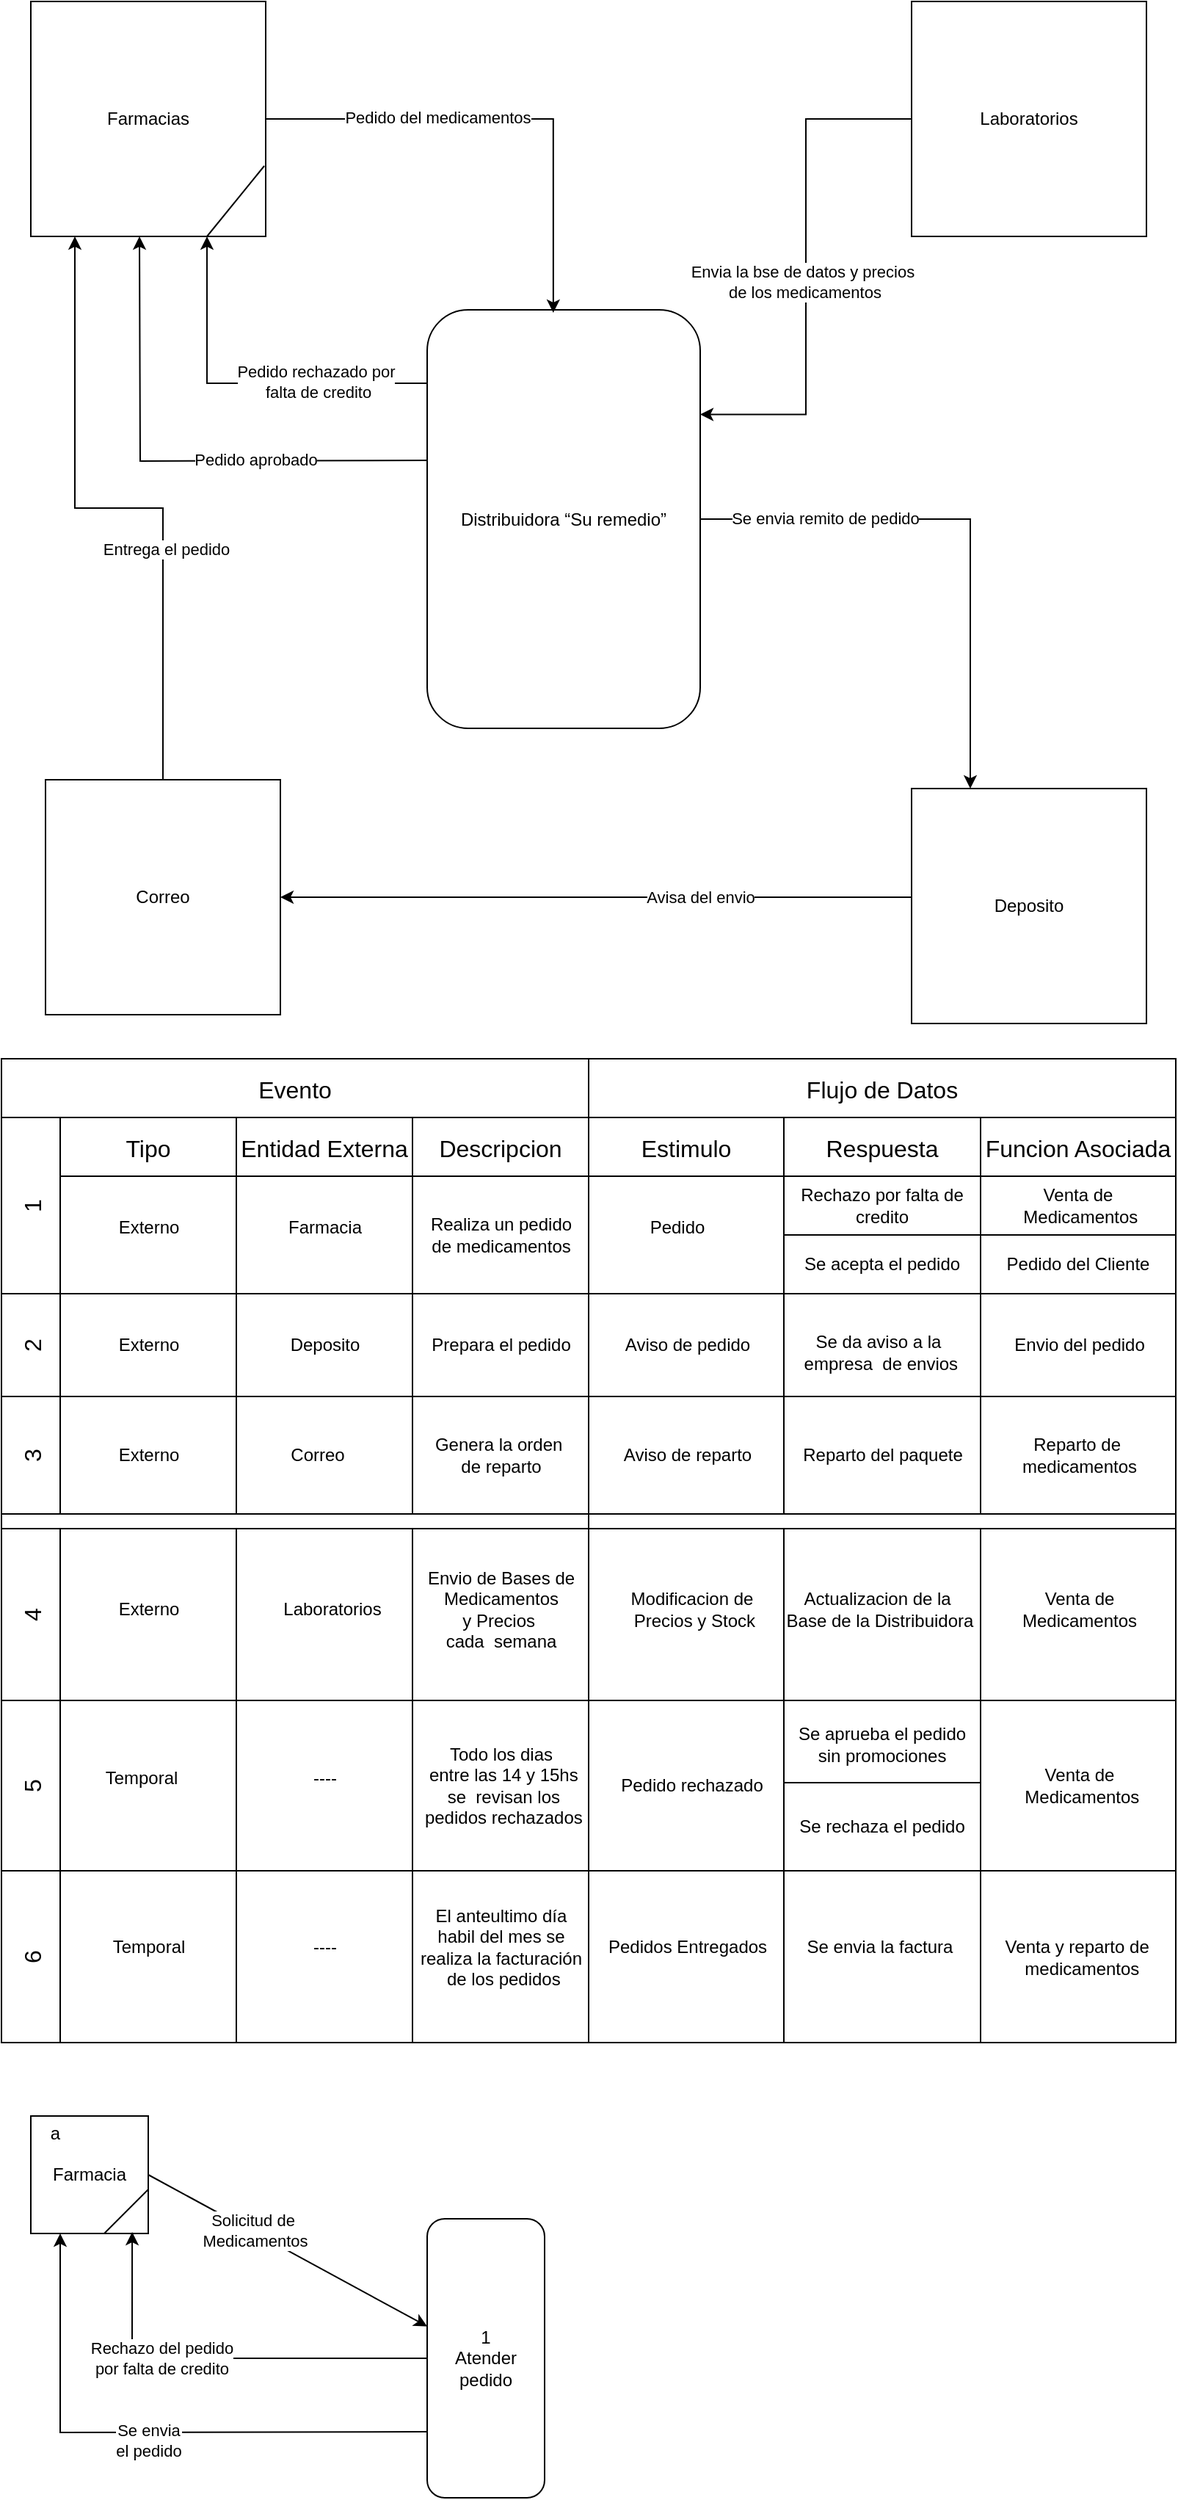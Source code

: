<mxfile version="24.2.3" type="github">
  <diagram id="C5RBs43oDa-KdzZeNtuy" name="Page-1">
    <mxGraphModel dx="1434" dy="1949" grid="1" gridSize="10" guides="1" tooltips="1" connect="1" arrows="1" fold="1" page="1" pageScale="1" pageWidth="827" pageHeight="1169" math="0" shadow="0">
      <root>
        <mxCell id="WIyWlLk6GJQsqaUBKTNV-0" />
        <mxCell id="WIyWlLk6GJQsqaUBKTNV-1" parent="WIyWlLk6GJQsqaUBKTNV-0" />
        <mxCell id="eyok-czRbijV0H3hoaND-8" style="edgeStyle=orthogonalEdgeStyle;rounded=0;orthogonalLoop=1;jettySize=auto;html=1;" parent="WIyWlLk6GJQsqaUBKTNV-1" source="eyok-czRbijV0H3hoaND-0" edge="1">
          <mxGeometry relative="1" as="geometry">
            <mxPoint x="290" y="-860" as="sourcePoint" />
            <mxPoint x="160" y="-960" as="targetPoint" />
            <Array as="points">
              <mxPoint x="160" y="-860" />
            </Array>
          </mxGeometry>
        </mxCell>
        <mxCell id="eyok-czRbijV0H3hoaND-9" value="Pedido rechazado por&lt;div&gt;&amp;nbsp;falta de credito&lt;/div&gt;" style="edgeLabel;html=1;align=center;verticalAlign=middle;resizable=0;points=[];" parent="eyok-czRbijV0H3hoaND-8" vertex="1" connectable="0">
          <mxGeometry x="-0.388" y="-1" relative="1" as="geometry">
            <mxPoint as="offset" />
          </mxGeometry>
        </mxCell>
        <mxCell id="eyok-czRbijV0H3hoaND-17" style="edgeStyle=orthogonalEdgeStyle;rounded=0;orthogonalLoop=1;jettySize=auto;html=1;" parent="WIyWlLk6GJQsqaUBKTNV-1" source="eyok-czRbijV0H3hoaND-0" target="eyok-czRbijV0H3hoaND-13" edge="1">
          <mxGeometry relative="1" as="geometry">
            <Array as="points">
              <mxPoint x="680" y="-767" />
            </Array>
          </mxGeometry>
        </mxCell>
        <mxCell id="eyok-czRbijV0H3hoaND-22" value="Se envia remito de pedido" style="edgeLabel;html=1;align=center;verticalAlign=middle;resizable=0;points=[];" parent="eyok-czRbijV0H3hoaND-17" vertex="1" connectable="0">
          <mxGeometry x="-0.539" y="2" relative="1" as="geometry">
            <mxPoint y="1" as="offset" />
          </mxGeometry>
        </mxCell>
        <mxCell id="eyok-czRbijV0H3hoaND-0" value="Distribuidora “Su remedio”" style="rounded=1;whiteSpace=wrap;html=1;rotation=0;" parent="WIyWlLk6GJQsqaUBKTNV-1" vertex="1">
          <mxGeometry x="310" y="-910" width="186" height="285" as="geometry" />
        </mxCell>
        <object label="Farmacias" id="eyok-czRbijV0H3hoaND-1">
          <mxCell style="whiteSpace=wrap;html=1;aspect=fixed;" parent="WIyWlLk6GJQsqaUBKTNV-1" vertex="1">
            <mxGeometry x="40" y="-1120" width="160" height="160" as="geometry" />
          </mxCell>
        </object>
        <mxCell id="eyok-czRbijV0H3hoaND-25" style="edgeStyle=orthogonalEdgeStyle;rounded=0;orthogonalLoop=1;jettySize=auto;html=1;entryX=1;entryY=0.25;entryDx=0;entryDy=0;" parent="WIyWlLk6GJQsqaUBKTNV-1" source="eyok-czRbijV0H3hoaND-3" target="eyok-czRbijV0H3hoaND-0" edge="1">
          <mxGeometry relative="1" as="geometry" />
        </mxCell>
        <mxCell id="eyok-czRbijV0H3hoaND-26" value="Envia la bse de datos y precios&amp;nbsp;&lt;div&gt;de los medicamentos&lt;/div&gt;" style="edgeLabel;html=1;align=center;verticalAlign=middle;resizable=0;points=[];" parent="eyok-czRbijV0H3hoaND-25" vertex="1" connectable="0">
          <mxGeometry x="0.06" y="-1" relative="1" as="geometry">
            <mxPoint as="offset" />
          </mxGeometry>
        </mxCell>
        <mxCell id="eyok-czRbijV0H3hoaND-3" value="Laboratorios" style="whiteSpace=wrap;html=1;aspect=fixed;" parent="WIyWlLk6GJQsqaUBKTNV-1" vertex="1">
          <mxGeometry x="640" y="-1120" width="160" height="160" as="geometry" />
        </mxCell>
        <mxCell id="eyok-czRbijV0H3hoaND-5" value="" style="endArrow=none;html=1;rounded=0;exitX=0.75;exitY=1;exitDx=0;exitDy=0;entryX=0.994;entryY=0.7;entryDx=0;entryDy=0;entryPerimeter=0;" parent="WIyWlLk6GJQsqaUBKTNV-1" source="eyok-czRbijV0H3hoaND-1" target="eyok-czRbijV0H3hoaND-1" edge="1">
          <mxGeometry width="50" height="50" relative="1" as="geometry">
            <mxPoint x="190" y="-960" as="sourcePoint" />
            <mxPoint x="210" y="-990" as="targetPoint" />
            <Array as="points" />
          </mxGeometry>
        </mxCell>
        <mxCell id="eyok-czRbijV0H3hoaND-6" style="edgeStyle=orthogonalEdgeStyle;rounded=0;orthogonalLoop=1;jettySize=auto;html=1;entryX=0.462;entryY=0.007;entryDx=0;entryDy=0;entryPerimeter=0;" parent="WIyWlLk6GJQsqaUBKTNV-1" source="eyok-czRbijV0H3hoaND-1" target="eyok-czRbijV0H3hoaND-0" edge="1">
          <mxGeometry relative="1" as="geometry" />
        </mxCell>
        <mxCell id="eyok-czRbijV0H3hoaND-7" value="Pedido del medicamentos" style="edgeLabel;html=1;align=center;verticalAlign=middle;resizable=0;points=[];" parent="eyok-czRbijV0H3hoaND-6" vertex="1" connectable="0">
          <mxGeometry x="-0.286" y="1" relative="1" as="geometry">
            <mxPoint as="offset" />
          </mxGeometry>
        </mxCell>
        <mxCell id="eyok-czRbijV0H3hoaND-10" style="edgeStyle=orthogonalEdgeStyle;rounded=0;orthogonalLoop=1;jettySize=auto;html=1;" parent="WIyWlLk6GJQsqaUBKTNV-1" edge="1">
          <mxGeometry relative="1" as="geometry">
            <mxPoint x="310" y="-807.5" as="sourcePoint" />
            <mxPoint x="114" y="-960" as="targetPoint" />
          </mxGeometry>
        </mxCell>
        <mxCell id="eyok-czRbijV0H3hoaND-11" value="Pedido aprobado" style="edgeLabel;html=1;align=center;verticalAlign=middle;resizable=0;points=[];" parent="eyok-czRbijV0H3hoaND-10" vertex="1" connectable="0">
          <mxGeometry x="-0.329" y="-1" relative="1" as="geometry">
            <mxPoint as="offset" />
          </mxGeometry>
        </mxCell>
        <mxCell id="eyok-czRbijV0H3hoaND-20" style="edgeStyle=orthogonalEdgeStyle;rounded=0;orthogonalLoop=1;jettySize=auto;html=1;entryX=1;entryY=0.5;entryDx=0;entryDy=0;" parent="WIyWlLk6GJQsqaUBKTNV-1" source="eyok-czRbijV0H3hoaND-13" target="eyok-czRbijV0H3hoaND-14" edge="1">
          <mxGeometry relative="1" as="geometry">
            <Array as="points">
              <mxPoint x="450" y="-510" />
              <mxPoint x="450" y="-510" />
            </Array>
          </mxGeometry>
        </mxCell>
        <mxCell id="eyok-czRbijV0H3hoaND-23" value="Avisa del envio" style="edgeLabel;html=1;align=center;verticalAlign=middle;resizable=0;points=[];" parent="eyok-czRbijV0H3hoaND-20" vertex="1" connectable="0">
          <mxGeometry x="-0.33" relative="1" as="geometry">
            <mxPoint as="offset" />
          </mxGeometry>
        </mxCell>
        <mxCell id="eyok-czRbijV0H3hoaND-13" value="Deposito" style="whiteSpace=wrap;html=1;aspect=fixed;" parent="WIyWlLk6GJQsqaUBKTNV-1" vertex="1">
          <mxGeometry x="640" y="-584" width="160" height="160" as="geometry" />
        </mxCell>
        <mxCell id="eyok-czRbijV0H3hoaND-21" style="edgeStyle=orthogonalEdgeStyle;rounded=0;orthogonalLoop=1;jettySize=auto;html=1;" parent="WIyWlLk6GJQsqaUBKTNV-1" source="eyok-czRbijV0H3hoaND-14" target="eyok-czRbijV0H3hoaND-1" edge="1">
          <mxGeometry relative="1" as="geometry">
            <Array as="points">
              <mxPoint x="130" y="-775" />
              <mxPoint x="70" y="-775" />
            </Array>
          </mxGeometry>
        </mxCell>
        <mxCell id="eyok-czRbijV0H3hoaND-24" value="Entrega el pedido" style="edgeLabel;html=1;align=center;verticalAlign=middle;resizable=0;points=[];" parent="eyok-czRbijV0H3hoaND-21" vertex="1" connectable="0">
          <mxGeometry x="-0.27" y="-2" relative="1" as="geometry">
            <mxPoint as="offset" />
          </mxGeometry>
        </mxCell>
        <mxCell id="eyok-czRbijV0H3hoaND-14" value="Correo" style="whiteSpace=wrap;html=1;aspect=fixed;" parent="WIyWlLk6GJQsqaUBKTNV-1" vertex="1">
          <mxGeometry x="50" y="-590" width="160" height="160" as="geometry" />
        </mxCell>
        <mxCell id="eyok-czRbijV0H3hoaND-16" style="edgeStyle=orthogonalEdgeStyle;rounded=0;orthogonalLoop=1;jettySize=auto;html=1;exitX=0.5;exitY=1;exitDx=0;exitDy=0;" parent="WIyWlLk6GJQsqaUBKTNV-1" source="eyok-czRbijV0H3hoaND-13" target="eyok-czRbijV0H3hoaND-13" edge="1">
          <mxGeometry relative="1" as="geometry" />
        </mxCell>
        <mxCell id="eyok-czRbijV0H3hoaND-140" value="Evento" style="shape=table;childLayout=tableLayout;startSize=40;collapsible=0;recursiveResize=0;expand=0;fontSize=16;" parent="WIyWlLk6GJQsqaUBKTNV-1" vertex="1">
          <mxGeometry x="20" y="-400" width="400" height="310" as="geometry" />
        </mxCell>
        <mxCell id="eyok-czRbijV0H3hoaND-141" value="1" style="shape=tableRow;horizontal=0;swimlaneHead=0;swimlaneBody=0;top=0;left=0;strokeColor=inherit;bottom=0;right=0;dropTarget=0;fontStyle=0;fillColor=none;points=[[0,0.5],[1,0.5]];portConstraint=eastwest;startSize=40;collapsible=0;recursiveResize=0;expand=0;fontSize=16;" parent="eyok-czRbijV0H3hoaND-140" vertex="1">
          <mxGeometry y="40" width="400" height="120" as="geometry" />
        </mxCell>
        <mxCell id="eyok-czRbijV0H3hoaND-142" value="Tipo" style="swimlane;swimlaneHead=0;swimlaneBody=0;fontStyle=0;strokeColor=inherit;connectable=0;fillColor=none;startSize=40;collapsible=0;recursiveResize=0;expand=0;fontSize=16;" parent="eyok-czRbijV0H3hoaND-141" vertex="1">
          <mxGeometry x="40" width="120" height="120" as="geometry">
            <mxRectangle width="120" height="120" as="alternateBounds" />
          </mxGeometry>
        </mxCell>
        <mxCell id="eyok-czRbijV0H3hoaND-185" value="Externo" style="text;html=1;align=center;verticalAlign=middle;resizable=0;points=[];autosize=1;strokeColor=none;fillColor=none;" parent="eyok-czRbijV0H3hoaND-142" vertex="1">
          <mxGeometry x="30" y="60" width="60" height="30" as="geometry" />
        </mxCell>
        <mxCell id="eyok-czRbijV0H3hoaND-143" value="Entidad Externa" style="swimlane;swimlaneHead=0;swimlaneBody=0;fontStyle=0;strokeColor=inherit;connectable=0;fillColor=none;startSize=40;collapsible=0;recursiveResize=0;expand=0;fontSize=16;" parent="eyok-czRbijV0H3hoaND-141" vertex="1">
          <mxGeometry x="160" width="120" height="120" as="geometry">
            <mxRectangle width="120" height="120" as="alternateBounds" />
          </mxGeometry>
        </mxCell>
        <mxCell id="eyok-czRbijV0H3hoaND-190" value="Farmacia" style="text;html=1;align=center;verticalAlign=middle;resizable=0;points=[];autosize=1;strokeColor=none;fillColor=none;" parent="eyok-czRbijV0H3hoaND-143" vertex="1">
          <mxGeometry x="25" y="60" width="70" height="30" as="geometry" />
        </mxCell>
        <mxCell id="eyok-czRbijV0H3hoaND-144" value="Descripcion" style="swimlane;swimlaneHead=0;swimlaneBody=0;fontStyle=0;strokeColor=inherit;connectable=0;fillColor=none;startSize=40;collapsible=0;recursiveResize=0;expand=0;fontSize=16;" parent="eyok-czRbijV0H3hoaND-141" vertex="1">
          <mxGeometry x="280" width="120" height="120" as="geometry">
            <mxRectangle width="120" height="120" as="alternateBounds" />
          </mxGeometry>
        </mxCell>
        <mxCell id="eyok-czRbijV0H3hoaND-193" value="Realiza un pedido&lt;div&gt;de&amp;nbsp;&lt;span style=&quot;background-color: initial;&quot;&gt;medicamentos&lt;/span&gt;&lt;/div&gt;" style="text;html=1;align=center;verticalAlign=middle;resizable=0;points=[];autosize=1;strokeColor=none;fillColor=none;" parent="eyok-czRbijV0H3hoaND-144" vertex="1">
          <mxGeometry y="60" width="120" height="40" as="geometry" />
        </mxCell>
        <mxCell id="eyok-czRbijV0H3hoaND-145" value="2" style="shape=tableRow;horizontal=0;swimlaneHead=0;swimlaneBody=0;top=0;left=0;strokeColor=inherit;bottom=0;right=0;dropTarget=0;fontStyle=0;fillColor=none;points=[[0,0.5],[1,0.5]];portConstraint=eastwest;startSize=40;collapsible=0;recursiveResize=0;expand=0;fontSize=16;" parent="eyok-czRbijV0H3hoaND-140" vertex="1">
          <mxGeometry y="160" width="400" height="70" as="geometry" />
        </mxCell>
        <mxCell id="eyok-czRbijV0H3hoaND-146" value="" style="swimlane;swimlaneHead=0;swimlaneBody=0;fontStyle=0;connectable=0;strokeColor=inherit;fillColor=none;startSize=0;collapsible=0;recursiveResize=0;expand=0;fontSize=16;" parent="eyok-czRbijV0H3hoaND-145" vertex="1">
          <mxGeometry x="40" width="120" height="70" as="geometry">
            <mxRectangle width="120" height="70" as="alternateBounds" />
          </mxGeometry>
        </mxCell>
        <mxCell id="eyok-czRbijV0H3hoaND-187" value="Externo" style="text;html=1;align=center;verticalAlign=middle;resizable=0;points=[];autosize=1;strokeColor=none;fillColor=none;" parent="eyok-czRbijV0H3hoaND-146" vertex="1">
          <mxGeometry x="30" y="20" width="60" height="30" as="geometry" />
        </mxCell>
        <mxCell id="eyok-czRbijV0H3hoaND-147" value="" style="swimlane;swimlaneHead=0;swimlaneBody=0;fontStyle=0;connectable=0;strokeColor=inherit;fillColor=none;startSize=0;collapsible=0;recursiveResize=0;expand=0;fontSize=16;" parent="eyok-czRbijV0H3hoaND-145" vertex="1">
          <mxGeometry x="160" width="120" height="70" as="geometry">
            <mxRectangle width="120" height="70" as="alternateBounds" />
          </mxGeometry>
        </mxCell>
        <mxCell id="eyok-czRbijV0H3hoaND-191" value="Deposito" style="text;html=1;align=center;verticalAlign=middle;resizable=0;points=[];autosize=1;strokeColor=none;fillColor=none;" parent="eyok-czRbijV0H3hoaND-147" vertex="1">
          <mxGeometry x="25" y="20" width="70" height="30" as="geometry" />
        </mxCell>
        <mxCell id="eyok-czRbijV0H3hoaND-148" value="" style="swimlane;swimlaneHead=0;swimlaneBody=0;fontStyle=0;connectable=0;strokeColor=inherit;fillColor=none;startSize=0;collapsible=0;recursiveResize=0;expand=0;fontSize=16;" parent="eyok-czRbijV0H3hoaND-145" vertex="1">
          <mxGeometry x="280" width="120" height="70" as="geometry">
            <mxRectangle width="120" height="70" as="alternateBounds" />
          </mxGeometry>
        </mxCell>
        <mxCell id="eyok-czRbijV0H3hoaND-194" value="Prepara el pedido" style="text;html=1;align=center;verticalAlign=middle;resizable=0;points=[];autosize=1;strokeColor=none;fillColor=none;" parent="eyok-czRbijV0H3hoaND-148" vertex="1">
          <mxGeometry y="20" width="120" height="30" as="geometry" />
        </mxCell>
        <mxCell id="eyok-czRbijV0H3hoaND-149" value="3" style="shape=tableRow;horizontal=0;swimlaneHead=0;swimlaneBody=0;top=0;left=0;strokeColor=inherit;bottom=0;right=0;dropTarget=0;fontStyle=0;fillColor=none;points=[[0,0.5],[1,0.5]];portConstraint=eastwest;startSize=40;collapsible=0;recursiveResize=0;expand=0;fontSize=16;" parent="eyok-czRbijV0H3hoaND-140" vertex="1">
          <mxGeometry y="230" width="400" height="80" as="geometry" />
        </mxCell>
        <mxCell id="eyok-czRbijV0H3hoaND-150" value="" style="swimlane;swimlaneHead=0;swimlaneBody=0;fontStyle=0;connectable=0;strokeColor=inherit;fillColor=none;startSize=0;collapsible=0;recursiveResize=0;expand=0;fontSize=16;" parent="eyok-czRbijV0H3hoaND-149" vertex="1">
          <mxGeometry x="40" width="120" height="80" as="geometry">
            <mxRectangle width="120" height="80" as="alternateBounds" />
          </mxGeometry>
        </mxCell>
        <mxCell id="eyok-czRbijV0H3hoaND-188" value="Externo" style="text;html=1;align=center;verticalAlign=middle;resizable=0;points=[];autosize=1;strokeColor=none;fillColor=none;" parent="eyok-czRbijV0H3hoaND-150" vertex="1">
          <mxGeometry x="30" y="25" width="60" height="30" as="geometry" />
        </mxCell>
        <mxCell id="eyok-czRbijV0H3hoaND-151" value="" style="swimlane;swimlaneHead=0;swimlaneBody=0;fontStyle=0;connectable=0;strokeColor=inherit;fillColor=none;startSize=0;collapsible=0;recursiveResize=0;expand=0;fontSize=16;" parent="eyok-czRbijV0H3hoaND-149" vertex="1">
          <mxGeometry x="160" width="120" height="80" as="geometry">
            <mxRectangle width="120" height="80" as="alternateBounds" />
          </mxGeometry>
        </mxCell>
        <mxCell id="eyok-czRbijV0H3hoaND-192" value="Correo" style="text;html=1;align=center;verticalAlign=middle;resizable=0;points=[];autosize=1;strokeColor=none;fillColor=none;" parent="eyok-czRbijV0H3hoaND-151" vertex="1">
          <mxGeometry x="25" y="25" width="60" height="30" as="geometry" />
        </mxCell>
        <mxCell id="eyok-czRbijV0H3hoaND-152" value="" style="swimlane;swimlaneHead=0;swimlaneBody=0;fontStyle=0;connectable=0;strokeColor=inherit;fillColor=none;startSize=0;collapsible=0;recursiveResize=0;expand=0;fontSize=16;" parent="eyok-czRbijV0H3hoaND-149" vertex="1">
          <mxGeometry x="280" width="120" height="80" as="geometry">
            <mxRectangle width="120" height="80" as="alternateBounds" />
          </mxGeometry>
        </mxCell>
        <mxCell id="eyok-czRbijV0H3hoaND-195" value="Genera la orden&amp;nbsp;&lt;div&gt;de reparto&lt;/div&gt;" style="text;html=1;align=center;verticalAlign=middle;resizable=0;points=[];autosize=1;strokeColor=none;fillColor=none;" parent="eyok-czRbijV0H3hoaND-152" vertex="1">
          <mxGeometry x="5" y="20" width="110" height="40" as="geometry" />
        </mxCell>
        <mxCell id="eyok-czRbijV0H3hoaND-153" value="Flujo de Datos" style="shape=table;childLayout=tableLayout;startSize=40;collapsible=0;recursiveResize=0;expand=0;fontSize=16;" parent="WIyWlLk6GJQsqaUBKTNV-1" vertex="1">
          <mxGeometry x="420" y="-400" width="400" height="310" as="geometry" />
        </mxCell>
        <mxCell id="eyok-czRbijV0H3hoaND-154" value="" style="shape=tableRow;horizontal=0;swimlaneHead=0;swimlaneBody=0;top=0;left=0;strokeColor=inherit;bottom=0;right=0;dropTarget=0;fontStyle=0;fillColor=none;points=[[0,0.5],[1,0.5]];portConstraint=eastwest;startSize=0;collapsible=0;recursiveResize=0;expand=0;fontSize=16;" parent="eyok-czRbijV0H3hoaND-153" vertex="1">
          <mxGeometry y="40" width="400" height="120" as="geometry" />
        </mxCell>
        <mxCell id="eyok-czRbijV0H3hoaND-155" value="Estimulo" style="swimlane;swimlaneHead=0;swimlaneBody=0;fontStyle=0;strokeColor=inherit;connectable=0;fillColor=none;startSize=40;collapsible=0;recursiveResize=0;expand=0;fontSize=16;" parent="eyok-czRbijV0H3hoaND-154" vertex="1">
          <mxGeometry width="133" height="120" as="geometry">
            <mxRectangle width="133" height="120" as="alternateBounds" />
          </mxGeometry>
        </mxCell>
        <mxCell id="eyok-czRbijV0H3hoaND-196" value="Pedido" style="text;html=1;align=center;verticalAlign=middle;resizable=0;points=[];autosize=1;strokeColor=none;fillColor=none;" parent="eyok-czRbijV0H3hoaND-155" vertex="1">
          <mxGeometry x="30" y="60" width="60" height="30" as="geometry" />
        </mxCell>
        <mxCell id="eyok-czRbijV0H3hoaND-156" value="Respuesta" style="swimlane;swimlaneHead=0;swimlaneBody=0;fontStyle=0;strokeColor=inherit;connectable=0;fillColor=none;startSize=40;collapsible=0;recursiveResize=0;expand=0;fontSize=16;" parent="eyok-czRbijV0H3hoaND-154" vertex="1">
          <mxGeometry x="133" width="134" height="120" as="geometry">
            <mxRectangle width="134" height="120" as="alternateBounds" />
          </mxGeometry>
        </mxCell>
        <mxCell id="eyok-czRbijV0H3hoaND-206" value="Rechazo por falta de credito" style="whiteSpace=wrap;html=1;" parent="eyok-czRbijV0H3hoaND-156" vertex="1">
          <mxGeometry y="40" width="134" height="40" as="geometry" />
        </mxCell>
        <mxCell id="eyok-czRbijV0H3hoaND-157" value="Funcion Asociada" style="swimlane;swimlaneHead=0;swimlaneBody=0;fontStyle=0;strokeColor=inherit;connectable=0;fillColor=none;startSize=40;collapsible=0;recursiveResize=0;expand=0;fontSize=16;" parent="eyok-czRbijV0H3hoaND-154" vertex="1">
          <mxGeometry x="267" width="133" height="120" as="geometry">
            <mxRectangle width="133" height="120" as="alternateBounds" />
          </mxGeometry>
        </mxCell>
        <mxCell id="eyok-czRbijV0H3hoaND-212" value="Venta de&lt;div&gt;&amp;nbsp;Medicamentos&lt;/div&gt;" style="whiteSpace=wrap;html=1;" parent="eyok-czRbijV0H3hoaND-157" vertex="1">
          <mxGeometry y="40" width="133" height="40" as="geometry" />
        </mxCell>
        <mxCell id="eyok-czRbijV0H3hoaND-235" value="Pedido del Cliente" style="whiteSpace=wrap;html=1;" parent="eyok-czRbijV0H3hoaND-157" vertex="1">
          <mxGeometry y="80" width="133" height="40" as="geometry" />
        </mxCell>
        <mxCell id="eyok-czRbijV0H3hoaND-158" value="" style="shape=tableRow;horizontal=0;swimlaneHead=0;swimlaneBody=0;top=0;left=0;strokeColor=inherit;bottom=0;right=0;dropTarget=0;fontStyle=0;fillColor=none;points=[[0,0.5],[1,0.5]];portConstraint=eastwest;startSize=0;collapsible=0;recursiveResize=0;expand=0;fontSize=16;" parent="eyok-czRbijV0H3hoaND-153" vertex="1">
          <mxGeometry y="160" width="400" height="70" as="geometry" />
        </mxCell>
        <mxCell id="eyok-czRbijV0H3hoaND-159" value="" style="swimlane;swimlaneHead=0;swimlaneBody=0;fontStyle=0;connectable=0;strokeColor=inherit;fillColor=none;startSize=0;collapsible=0;recursiveResize=0;expand=0;fontSize=16;" parent="eyok-czRbijV0H3hoaND-158" vertex="1">
          <mxGeometry width="133" height="70" as="geometry">
            <mxRectangle width="133" height="70" as="alternateBounds" />
          </mxGeometry>
        </mxCell>
        <mxCell id="eyok-czRbijV0H3hoaND-197" value="Aviso de pedido" style="text;html=1;align=center;verticalAlign=middle;resizable=0;points=[];autosize=1;strokeColor=none;fillColor=none;" parent="eyok-czRbijV0H3hoaND-159" vertex="1">
          <mxGeometry x="11.5" y="20" width="110" height="30" as="geometry" />
        </mxCell>
        <mxCell id="eyok-czRbijV0H3hoaND-160" value="" style="swimlane;swimlaneHead=0;swimlaneBody=0;fontStyle=0;connectable=0;strokeColor=inherit;fillColor=none;startSize=0;collapsible=0;recursiveResize=0;expand=0;fontSize=16;" parent="eyok-czRbijV0H3hoaND-158" vertex="1">
          <mxGeometry x="133" width="134" height="70" as="geometry">
            <mxRectangle width="134" height="70" as="alternateBounds" />
          </mxGeometry>
        </mxCell>
        <mxCell id="eyok-czRbijV0H3hoaND-200" value="Se da aviso a la&lt;div&gt;&amp;nbsp;empresa&amp;nbsp;&lt;span style=&quot;background-color: initial;&quot;&gt;&amp;nbsp;de envios&lt;/span&gt;&lt;/div&gt;" style="text;html=1;align=center;verticalAlign=middle;resizable=0;points=[];autosize=1;strokeColor=none;fillColor=none;" parent="eyok-czRbijV0H3hoaND-160" vertex="1">
          <mxGeometry x="-1.5" y="20" width="130" height="40" as="geometry" />
        </mxCell>
        <mxCell id="eyok-czRbijV0H3hoaND-161" value="" style="swimlane;swimlaneHead=0;swimlaneBody=0;fontStyle=0;connectable=0;strokeColor=inherit;fillColor=none;startSize=0;collapsible=0;recursiveResize=0;expand=0;fontSize=16;" parent="eyok-czRbijV0H3hoaND-158" vertex="1">
          <mxGeometry x="267" width="133" height="70" as="geometry">
            <mxRectangle width="133" height="70" as="alternateBounds" />
          </mxGeometry>
        </mxCell>
        <mxCell id="eyok-czRbijV0H3hoaND-203" value="Envio del pedido" style="text;html=1;align=center;verticalAlign=middle;resizable=0;points=[];autosize=1;strokeColor=none;fillColor=none;" parent="eyok-czRbijV0H3hoaND-161" vertex="1">
          <mxGeometry x="11.5" y="20" width="110" height="30" as="geometry" />
        </mxCell>
        <mxCell id="eyok-czRbijV0H3hoaND-162" value="" style="shape=tableRow;horizontal=0;swimlaneHead=0;swimlaneBody=0;top=0;left=0;strokeColor=inherit;bottom=0;right=0;dropTarget=0;fontStyle=0;fillColor=none;points=[[0,0.5],[1,0.5]];portConstraint=eastwest;startSize=0;collapsible=0;recursiveResize=0;expand=0;fontSize=16;" parent="eyok-czRbijV0H3hoaND-153" vertex="1">
          <mxGeometry y="230" width="400" height="80" as="geometry" />
        </mxCell>
        <mxCell id="eyok-czRbijV0H3hoaND-163" value="" style="swimlane;swimlaneHead=0;swimlaneBody=0;fontStyle=0;connectable=0;strokeColor=inherit;fillColor=none;startSize=0;collapsible=0;recursiveResize=0;expand=0;fontSize=16;" parent="eyok-czRbijV0H3hoaND-162" vertex="1">
          <mxGeometry width="133" height="80" as="geometry">
            <mxRectangle width="133" height="80" as="alternateBounds" />
          </mxGeometry>
        </mxCell>
        <mxCell id="eyok-czRbijV0H3hoaND-198" value="Aviso de reparto" style="text;html=1;align=center;verticalAlign=middle;resizable=0;points=[];autosize=1;strokeColor=none;fillColor=none;" parent="eyok-czRbijV0H3hoaND-163" vertex="1">
          <mxGeometry x="11.5" y="25" width="110" height="30" as="geometry" />
        </mxCell>
        <mxCell id="eyok-czRbijV0H3hoaND-164" value="" style="swimlane;swimlaneHead=0;swimlaneBody=0;fontStyle=0;connectable=0;strokeColor=inherit;fillColor=none;startSize=0;collapsible=0;recursiveResize=0;expand=0;fontSize=16;" parent="eyok-czRbijV0H3hoaND-162" vertex="1">
          <mxGeometry x="133" width="134" height="80" as="geometry">
            <mxRectangle width="134" height="80" as="alternateBounds" />
          </mxGeometry>
        </mxCell>
        <mxCell id="eyok-czRbijV0H3hoaND-201" value="Reparto del paquete" style="text;html=1;align=center;verticalAlign=middle;resizable=0;points=[];autosize=1;strokeColor=none;fillColor=none;" parent="eyok-czRbijV0H3hoaND-164" vertex="1">
          <mxGeometry x="2" y="25" width="130" height="30" as="geometry" />
        </mxCell>
        <mxCell id="eyok-czRbijV0H3hoaND-165" value="" style="swimlane;swimlaneHead=0;swimlaneBody=0;fontStyle=0;connectable=0;strokeColor=inherit;fillColor=none;startSize=0;collapsible=0;recursiveResize=0;expand=0;fontSize=16;" parent="eyok-czRbijV0H3hoaND-162" vertex="1">
          <mxGeometry x="267" width="133" height="80" as="geometry">
            <mxRectangle width="133" height="80" as="alternateBounds" />
          </mxGeometry>
        </mxCell>
        <mxCell id="eyok-czRbijV0H3hoaND-204" value="Reparto de&amp;nbsp;&lt;div&gt;medicamentos&lt;/div&gt;" style="text;html=1;align=center;verticalAlign=middle;resizable=0;points=[];autosize=1;strokeColor=none;fillColor=none;" parent="eyok-czRbijV0H3hoaND-165" vertex="1">
          <mxGeometry x="16.5" y="20" width="100" height="40" as="geometry" />
        </mxCell>
        <mxCell id="eyok-czRbijV0H3hoaND-208" value="Se acepta el pedido" style="whiteSpace=wrap;html=1;" parent="WIyWlLk6GJQsqaUBKTNV-1" vertex="1">
          <mxGeometry x="553" y="-280" width="134" height="40" as="geometry" />
        </mxCell>
        <mxCell id="n2zm2NbRYSxMb9JQT0WN-11" value="" style="shape=table;childLayout=tableLayout;startSize=10;collapsible=0;recursiveResize=0;expand=0;fontSize=16;" vertex="1" parent="WIyWlLk6GJQsqaUBKTNV-1">
          <mxGeometry x="20" y="-90" width="400" height="360" as="geometry" />
        </mxCell>
        <mxCell id="n2zm2NbRYSxMb9JQT0WN-12" value="4" style="shape=tableRow;horizontal=0;swimlaneHead=0;swimlaneBody=0;top=0;left=0;strokeColor=inherit;bottom=0;right=0;dropTarget=0;fontStyle=0;fillColor=none;points=[[0,0.5],[1,0.5]];portConstraint=eastwest;startSize=40;collapsible=0;recursiveResize=0;expand=0;fontSize=16;" vertex="1" parent="n2zm2NbRYSxMb9JQT0WN-11">
          <mxGeometry y="10" width="400" height="117" as="geometry" />
        </mxCell>
        <mxCell id="n2zm2NbRYSxMb9JQT0WN-13" value="" style="swimlane;swimlaneHead=0;swimlaneBody=0;fontStyle=0;strokeColor=inherit;connectable=0;fillColor=none;startSize=0;collapsible=0;recursiveResize=0;expand=0;fontSize=16;" vertex="1" parent="n2zm2NbRYSxMb9JQT0WN-12">
          <mxGeometry x="40" width="120" height="117" as="geometry">
            <mxRectangle width="120" height="117" as="alternateBounds" />
          </mxGeometry>
        </mxCell>
        <mxCell id="n2zm2NbRYSxMb9JQT0WN-51" value="Externo" style="text;html=1;align=center;verticalAlign=middle;resizable=0;points=[];autosize=1;strokeColor=none;fillColor=none;" vertex="1" parent="n2zm2NbRYSxMb9JQT0WN-13">
          <mxGeometry x="30" y="40" width="60" height="30" as="geometry" />
        </mxCell>
        <mxCell id="n2zm2NbRYSxMb9JQT0WN-14" value="" style="swimlane;swimlaneHead=0;swimlaneBody=0;fontStyle=0;strokeColor=inherit;connectable=0;fillColor=none;startSize=0;collapsible=0;recursiveResize=0;expand=0;fontSize=16;" vertex="1" parent="n2zm2NbRYSxMb9JQT0WN-12">
          <mxGeometry x="160" width="120" height="117" as="geometry">
            <mxRectangle width="120" height="117" as="alternateBounds" />
          </mxGeometry>
        </mxCell>
        <mxCell id="n2zm2NbRYSxMb9JQT0WN-54" value="Laboratorios" style="text;html=1;align=center;verticalAlign=middle;resizable=0;points=[];autosize=1;strokeColor=none;fillColor=none;" vertex="1" parent="n2zm2NbRYSxMb9JQT0WN-14">
          <mxGeometry x="20" y="40" width="90" height="30" as="geometry" />
        </mxCell>
        <mxCell id="n2zm2NbRYSxMb9JQT0WN-15" value="" style="swimlane;swimlaneHead=0;swimlaneBody=0;fontStyle=0;strokeColor=inherit;connectable=0;fillColor=none;startSize=0;collapsible=0;recursiveResize=0;expand=0;fontSize=16;" vertex="1" parent="n2zm2NbRYSxMb9JQT0WN-12">
          <mxGeometry x="280" width="120" height="117" as="geometry">
            <mxRectangle width="120" height="117" as="alternateBounds" />
          </mxGeometry>
        </mxCell>
        <mxCell id="n2zm2NbRYSxMb9JQT0WN-53" value="Envio de Bases de&lt;div&gt;&amp;nbsp;Medicamentos&amp;nbsp;&lt;div&gt;y Precios&amp;nbsp;&lt;/div&gt;&lt;div&gt;cada&amp;nbsp; semana&lt;/div&gt;&lt;/div&gt;" style="text;html=1;align=center;verticalAlign=middle;resizable=0;points=[];autosize=1;strokeColor=none;fillColor=none;" vertex="1" parent="n2zm2NbRYSxMb9JQT0WN-15">
          <mxGeometry y="20" width="120" height="70" as="geometry" />
        </mxCell>
        <mxCell id="n2zm2NbRYSxMb9JQT0WN-16" value="5" style="shape=tableRow;horizontal=0;swimlaneHead=0;swimlaneBody=0;top=0;left=0;strokeColor=inherit;bottom=0;right=0;dropTarget=0;fontStyle=0;fillColor=none;points=[[0,0.5],[1,0.5]];portConstraint=eastwest;startSize=40;collapsible=0;recursiveResize=0;expand=0;fontSize=16;" vertex="1" parent="n2zm2NbRYSxMb9JQT0WN-11">
          <mxGeometry y="127" width="400" height="116" as="geometry" />
        </mxCell>
        <mxCell id="n2zm2NbRYSxMb9JQT0WN-17" value="" style="swimlane;swimlaneHead=0;swimlaneBody=0;fontStyle=0;connectable=0;strokeColor=inherit;fillColor=none;startSize=0;collapsible=0;recursiveResize=0;expand=0;fontSize=16;" vertex="1" parent="n2zm2NbRYSxMb9JQT0WN-16">
          <mxGeometry x="40" width="120" height="116" as="geometry">
            <mxRectangle width="120" height="116" as="alternateBounds" />
          </mxGeometry>
        </mxCell>
        <mxCell id="n2zm2NbRYSxMb9JQT0WN-52" value="Temporal" style="text;html=1;align=center;verticalAlign=middle;resizable=0;points=[];autosize=1;strokeColor=none;fillColor=none;" vertex="1" parent="n2zm2NbRYSxMb9JQT0WN-17">
          <mxGeometry x="20" y="38" width="70" height="30" as="geometry" />
        </mxCell>
        <mxCell id="n2zm2NbRYSxMb9JQT0WN-18" value="" style="swimlane;swimlaneHead=0;swimlaneBody=0;fontStyle=0;connectable=0;strokeColor=inherit;fillColor=none;startSize=0;collapsible=0;recursiveResize=0;expand=0;fontSize=16;" vertex="1" parent="n2zm2NbRYSxMb9JQT0WN-16">
          <mxGeometry x="160" width="120" height="116" as="geometry">
            <mxRectangle width="120" height="116" as="alternateBounds" />
          </mxGeometry>
        </mxCell>
        <mxCell id="n2zm2NbRYSxMb9JQT0WN-60" value="----" style="text;html=1;align=center;verticalAlign=middle;resizable=0;points=[];autosize=1;strokeColor=none;fillColor=none;" vertex="1" parent="n2zm2NbRYSxMb9JQT0WN-18">
          <mxGeometry x="40" y="38" width="40" height="30" as="geometry" />
        </mxCell>
        <mxCell id="n2zm2NbRYSxMb9JQT0WN-19" value="" style="swimlane;swimlaneHead=0;swimlaneBody=0;fontStyle=0;connectable=0;strokeColor=inherit;fillColor=none;startSize=0;collapsible=0;recursiveResize=0;expand=0;fontSize=16;" vertex="1" parent="n2zm2NbRYSxMb9JQT0WN-16">
          <mxGeometry x="280" width="120" height="116" as="geometry">
            <mxRectangle width="120" height="116" as="alternateBounds" />
          </mxGeometry>
        </mxCell>
        <mxCell id="n2zm2NbRYSxMb9JQT0WN-59" value="Todo los dias&lt;div&gt;&amp;nbsp;entre las 14 y 15hs&lt;/div&gt;&lt;div&gt;&amp;nbsp;&lt;span style=&quot;background-color: initial;&quot;&gt;se&amp;nbsp;&lt;/span&gt;&lt;span style=&quot;background-color: initial;&quot;&gt;&amp;nbsp;revisan los&lt;/span&gt;&lt;/div&gt;&lt;div&gt;&lt;span style=&quot;background-color: initial;&quot;&gt;&amp;nbsp;pedidos&amp;nbsp;&lt;/span&gt;&lt;span style=&quot;background-color: initial;&quot;&gt;rechazados&lt;/span&gt;&lt;/div&gt;" style="text;html=1;align=center;verticalAlign=middle;resizable=0;points=[];autosize=1;strokeColor=none;fillColor=none;" vertex="1" parent="n2zm2NbRYSxMb9JQT0WN-19">
          <mxGeometry x="-5" y="23" width="130" height="70" as="geometry" />
        </mxCell>
        <mxCell id="n2zm2NbRYSxMb9JQT0WN-20" value="6" style="shape=tableRow;horizontal=0;swimlaneHead=0;swimlaneBody=0;top=0;left=0;strokeColor=inherit;bottom=0;right=0;dropTarget=0;fontStyle=0;fillColor=none;points=[[0,0.5],[1,0.5]];portConstraint=eastwest;startSize=40;collapsible=0;recursiveResize=0;expand=0;fontSize=16;" vertex="1" parent="n2zm2NbRYSxMb9JQT0WN-11">
          <mxGeometry y="243" width="400" height="117" as="geometry" />
        </mxCell>
        <mxCell id="n2zm2NbRYSxMb9JQT0WN-21" value="" style="swimlane;swimlaneHead=0;swimlaneBody=0;fontStyle=0;connectable=0;strokeColor=inherit;fillColor=none;startSize=0;collapsible=0;recursiveResize=0;expand=0;fontSize=16;" vertex="1" parent="n2zm2NbRYSxMb9JQT0WN-20">
          <mxGeometry x="40" width="120" height="117" as="geometry">
            <mxRectangle width="120" height="117" as="alternateBounds" />
          </mxGeometry>
        </mxCell>
        <mxCell id="n2zm2NbRYSxMb9JQT0WN-56" value="Temporal" style="text;html=1;align=center;verticalAlign=middle;resizable=0;points=[];autosize=1;strokeColor=none;fillColor=none;" vertex="1" parent="n2zm2NbRYSxMb9JQT0WN-21">
          <mxGeometry x="25" y="37" width="70" height="30" as="geometry" />
        </mxCell>
        <mxCell id="n2zm2NbRYSxMb9JQT0WN-22" value="" style="swimlane;swimlaneHead=0;swimlaneBody=0;fontStyle=0;connectable=0;strokeColor=inherit;fillColor=none;startSize=0;collapsible=0;recursiveResize=0;expand=0;fontSize=16;" vertex="1" parent="n2zm2NbRYSxMb9JQT0WN-20">
          <mxGeometry x="160" width="120" height="117" as="geometry">
            <mxRectangle width="120" height="117" as="alternateBounds" />
          </mxGeometry>
        </mxCell>
        <mxCell id="n2zm2NbRYSxMb9JQT0WN-63" value="----" style="text;html=1;align=center;verticalAlign=middle;resizable=0;points=[];autosize=1;strokeColor=none;fillColor=none;" vertex="1" parent="n2zm2NbRYSxMb9JQT0WN-22">
          <mxGeometry x="40" y="37" width="40" height="30" as="geometry" />
        </mxCell>
        <mxCell id="n2zm2NbRYSxMb9JQT0WN-23" value="" style="swimlane;swimlaneHead=0;swimlaneBody=0;fontStyle=0;connectable=0;strokeColor=inherit;fillColor=none;startSize=0;collapsible=0;recursiveResize=0;expand=0;fontSize=16;" vertex="1" parent="n2zm2NbRYSxMb9JQT0WN-20">
          <mxGeometry x="280" width="120" height="117" as="geometry">
            <mxRectangle width="120" height="117" as="alternateBounds" />
          </mxGeometry>
        </mxCell>
        <mxCell id="n2zm2NbRYSxMb9JQT0WN-62" value="El anteultimo día&lt;div&gt;habil del mes se&lt;/div&gt;&lt;div&gt;realiza la facturación&lt;/div&gt;&lt;div&gt;&amp;nbsp;de los pedidos&lt;br&gt;&lt;/div&gt;" style="text;html=1;align=center;verticalAlign=middle;resizable=0;points=[];autosize=1;strokeColor=none;fillColor=none;" vertex="1" parent="n2zm2NbRYSxMb9JQT0WN-23">
          <mxGeometry x="-5" y="17" width="130" height="70" as="geometry" />
        </mxCell>
        <mxCell id="n2zm2NbRYSxMb9JQT0WN-38" value="" style="shape=table;childLayout=tableLayout;startSize=10;collapsible=0;recursiveResize=0;expand=0;fontSize=16;" vertex="1" parent="WIyWlLk6GJQsqaUBKTNV-1">
          <mxGeometry x="420" y="-90" width="400" height="360" as="geometry" />
        </mxCell>
        <mxCell id="n2zm2NbRYSxMb9JQT0WN-39" value="" style="shape=tableRow;horizontal=0;swimlaneHead=0;swimlaneBody=0;top=0;left=0;strokeColor=inherit;bottom=0;right=0;dropTarget=0;fontStyle=0;fillColor=none;points=[[0,0.5],[1,0.5]];portConstraint=eastwest;startSize=0;collapsible=0;recursiveResize=0;expand=0;fontSize=16;" vertex="1" parent="n2zm2NbRYSxMb9JQT0WN-38">
          <mxGeometry y="10" width="400" height="117" as="geometry" />
        </mxCell>
        <mxCell id="n2zm2NbRYSxMb9JQT0WN-40" value="" style="swimlane;swimlaneHead=0;swimlaneBody=0;fontStyle=0;strokeColor=inherit;connectable=0;fillColor=none;startSize=0;collapsible=0;recursiveResize=0;expand=0;fontSize=16;" vertex="1" parent="n2zm2NbRYSxMb9JQT0WN-39">
          <mxGeometry width="133" height="117" as="geometry">
            <mxRectangle width="133" height="117" as="alternateBounds" />
          </mxGeometry>
        </mxCell>
        <mxCell id="n2zm2NbRYSxMb9JQT0WN-57" value="Modificacion de&lt;div&gt;&amp;nbsp;Precios y Stock&lt;/div&gt;" style="text;html=1;align=center;verticalAlign=middle;resizable=0;points=[];autosize=1;strokeColor=none;fillColor=none;" vertex="1" parent="n2zm2NbRYSxMb9JQT0WN-40">
          <mxGeometry x="15" y="35" width="110" height="40" as="geometry" />
        </mxCell>
        <mxCell id="n2zm2NbRYSxMb9JQT0WN-41" value="" style="swimlane;swimlaneHead=0;swimlaneBody=0;fontStyle=0;strokeColor=inherit;connectable=0;fillColor=none;startSize=0;collapsible=0;recursiveResize=0;expand=0;fontSize=16;" vertex="1" parent="n2zm2NbRYSxMb9JQT0WN-39">
          <mxGeometry x="133" width="134" height="117" as="geometry">
            <mxRectangle width="134" height="117" as="alternateBounds" />
          </mxGeometry>
        </mxCell>
        <mxCell id="n2zm2NbRYSxMb9JQT0WN-55" value="Actualizacion de la&amp;nbsp;&lt;div&gt;Base de la Distribuidora&lt;/div&gt;" style="text;html=1;align=center;verticalAlign=middle;resizable=0;points=[];autosize=1;strokeColor=none;fillColor=none;" vertex="1" parent="n2zm2NbRYSxMb9JQT0WN-41">
          <mxGeometry x="-10" y="35" width="150" height="40" as="geometry" />
        </mxCell>
        <mxCell id="n2zm2NbRYSxMb9JQT0WN-42" value="" style="swimlane;swimlaneHead=0;swimlaneBody=0;fontStyle=0;strokeColor=inherit;connectable=0;fillColor=none;startSize=0;collapsible=0;recursiveResize=0;expand=0;fontSize=16;" vertex="1" parent="n2zm2NbRYSxMb9JQT0WN-39">
          <mxGeometry x="267" width="133" height="117" as="geometry">
            <mxRectangle width="133" height="117" as="alternateBounds" />
          </mxGeometry>
        </mxCell>
        <mxCell id="n2zm2NbRYSxMb9JQT0WN-68" value="Venta de&lt;div&gt;Medicamentos&lt;/div&gt;" style="text;html=1;align=center;verticalAlign=middle;resizable=0;points=[];autosize=1;strokeColor=none;fillColor=none;" vertex="1" parent="n2zm2NbRYSxMb9JQT0WN-42">
          <mxGeometry x="16.5" y="35" width="100" height="40" as="geometry" />
        </mxCell>
        <mxCell id="n2zm2NbRYSxMb9JQT0WN-43" value="" style="shape=tableRow;horizontal=0;swimlaneHead=0;swimlaneBody=0;top=0;left=0;strokeColor=inherit;bottom=0;right=0;dropTarget=0;fontStyle=0;fillColor=none;points=[[0,0.5],[1,0.5]];portConstraint=eastwest;startSize=0;collapsible=0;recursiveResize=0;expand=0;fontSize=16;" vertex="1" parent="n2zm2NbRYSxMb9JQT0WN-38">
          <mxGeometry y="127" width="400" height="116" as="geometry" />
        </mxCell>
        <mxCell id="n2zm2NbRYSxMb9JQT0WN-44" value="" style="swimlane;swimlaneHead=0;swimlaneBody=0;fontStyle=0;connectable=0;strokeColor=inherit;fillColor=none;startSize=0;collapsible=0;recursiveResize=0;expand=0;fontSize=16;" vertex="1" parent="n2zm2NbRYSxMb9JQT0WN-43">
          <mxGeometry width="133" height="116" as="geometry">
            <mxRectangle width="133" height="116" as="alternateBounds" />
          </mxGeometry>
        </mxCell>
        <mxCell id="n2zm2NbRYSxMb9JQT0WN-58" value="Pedido rechazado" style="text;html=1;align=center;verticalAlign=middle;resizable=0;points=[];autosize=1;strokeColor=none;fillColor=none;" vertex="1" parent="n2zm2NbRYSxMb9JQT0WN-44">
          <mxGeometry x="10" y="43" width="120" height="30" as="geometry" />
        </mxCell>
        <mxCell id="n2zm2NbRYSxMb9JQT0WN-45" value="" style="swimlane;swimlaneHead=0;swimlaneBody=0;fontStyle=0;connectable=0;strokeColor=inherit;fillColor=none;startSize=0;collapsible=0;recursiveResize=0;expand=0;fontSize=16;" vertex="1" parent="n2zm2NbRYSxMb9JQT0WN-43">
          <mxGeometry x="133" width="134" height="116" as="geometry">
            <mxRectangle width="134" height="116" as="alternateBounds" />
          </mxGeometry>
        </mxCell>
        <mxCell id="n2zm2NbRYSxMb9JQT0WN-69" value="Se aprueba el pedido sin promociones" style="whiteSpace=wrap;html=1;" vertex="1" parent="n2zm2NbRYSxMb9JQT0WN-45">
          <mxGeometry width="134" height="60" as="geometry" />
        </mxCell>
        <mxCell id="n2zm2NbRYSxMb9JQT0WN-72" value="Se rechaza el pedido" style="whiteSpace=wrap;html=1;" vertex="1" parent="n2zm2NbRYSxMb9JQT0WN-45">
          <mxGeometry y="56" width="134" height="60" as="geometry" />
        </mxCell>
        <mxCell id="n2zm2NbRYSxMb9JQT0WN-46" value="" style="swimlane;swimlaneHead=0;swimlaneBody=0;fontStyle=0;connectable=0;strokeColor=inherit;fillColor=none;startSize=0;collapsible=0;recursiveResize=0;expand=0;fontSize=16;" vertex="1" parent="n2zm2NbRYSxMb9JQT0WN-43">
          <mxGeometry x="267" width="133" height="116" as="geometry">
            <mxRectangle width="133" height="116" as="alternateBounds" />
          </mxGeometry>
        </mxCell>
        <mxCell id="n2zm2NbRYSxMb9JQT0WN-67" value="&lt;span style=&quot;text-wrap: wrap;&quot;&gt;Venta de&lt;/span&gt;&lt;div style=&quot;text-wrap: wrap;&quot;&gt;&amp;nbsp;Medicamentos&lt;/div&gt;" style="text;html=1;align=center;verticalAlign=middle;resizable=0;points=[];autosize=1;strokeColor=none;fillColor=none;" vertex="1" parent="n2zm2NbRYSxMb9JQT0WN-46">
          <mxGeometry x="16.5" y="38" width="100" height="40" as="geometry" />
        </mxCell>
        <mxCell id="n2zm2NbRYSxMb9JQT0WN-47" value="" style="shape=tableRow;horizontal=0;swimlaneHead=0;swimlaneBody=0;top=0;left=0;strokeColor=inherit;bottom=0;right=0;dropTarget=0;fontStyle=0;fillColor=none;points=[[0,0.5],[1,0.5]];portConstraint=eastwest;startSize=0;collapsible=0;recursiveResize=0;expand=0;fontSize=16;" vertex="1" parent="n2zm2NbRYSxMb9JQT0WN-38">
          <mxGeometry y="243" width="400" height="117" as="geometry" />
        </mxCell>
        <mxCell id="n2zm2NbRYSxMb9JQT0WN-48" value="" style="swimlane;swimlaneHead=0;swimlaneBody=0;fontStyle=0;connectable=0;strokeColor=inherit;fillColor=none;startSize=0;collapsible=0;recursiveResize=0;expand=0;fontSize=16;" vertex="1" parent="n2zm2NbRYSxMb9JQT0WN-47">
          <mxGeometry width="133" height="117" as="geometry">
            <mxRectangle width="133" height="117" as="alternateBounds" />
          </mxGeometry>
        </mxCell>
        <mxCell id="n2zm2NbRYSxMb9JQT0WN-64" value="Pedidos Entregados" style="text;html=1;align=center;verticalAlign=middle;resizable=0;points=[];autosize=1;strokeColor=none;fillColor=none;" vertex="1" parent="n2zm2NbRYSxMb9JQT0WN-48">
          <mxGeometry x="1.5" y="37" width="130" height="30" as="geometry" />
        </mxCell>
        <mxCell id="n2zm2NbRYSxMb9JQT0WN-49" value="" style="swimlane;swimlaneHead=0;swimlaneBody=0;fontStyle=0;connectable=0;strokeColor=inherit;fillColor=none;startSize=0;collapsible=0;recursiveResize=0;expand=0;fontSize=16;" vertex="1" parent="n2zm2NbRYSxMb9JQT0WN-47">
          <mxGeometry x="133" width="134" height="117" as="geometry">
            <mxRectangle width="134" height="117" as="alternateBounds" />
          </mxGeometry>
        </mxCell>
        <mxCell id="n2zm2NbRYSxMb9JQT0WN-61" value="Se envia la factura" style="text;html=1;align=center;verticalAlign=middle;resizable=0;points=[];autosize=1;strokeColor=none;fillColor=none;" vertex="1" parent="n2zm2NbRYSxMb9JQT0WN-49">
          <mxGeometry x="5" y="37" width="120" height="30" as="geometry" />
        </mxCell>
        <mxCell id="n2zm2NbRYSxMb9JQT0WN-50" value="" style="swimlane;swimlaneHead=0;swimlaneBody=0;fontStyle=0;connectable=0;strokeColor=inherit;fillColor=none;startSize=0;collapsible=0;recursiveResize=0;expand=0;fontSize=16;" vertex="1" parent="n2zm2NbRYSxMb9JQT0WN-47">
          <mxGeometry x="267" width="133" height="117" as="geometry">
            <mxRectangle width="133" height="117" as="alternateBounds" />
          </mxGeometry>
        </mxCell>
        <mxCell id="n2zm2NbRYSxMb9JQT0WN-66" value="Venta y reparto de&amp;nbsp;&lt;div&gt;&amp;nbsp;medicamentos&lt;/div&gt;" style="text;html=1;align=center;verticalAlign=middle;resizable=0;points=[];autosize=1;strokeColor=none;fillColor=none;" vertex="1" parent="n2zm2NbRYSxMb9JQT0WN-50">
          <mxGeometry x="6.5" y="38.5" width="120" height="40" as="geometry" />
        </mxCell>
        <mxCell id="n2zm2NbRYSxMb9JQT0WN-73" value="&lt;div&gt;&lt;span style=&quot;background-color: initial;&quot;&gt;a&lt;/span&gt;&lt;span style=&quot;background-color: initial;&quot;&gt;&lt;span style=&quot;white-space: pre;&quot;&gt;&#x9;&lt;span style=&quot;white-space: pre;&quot;&gt;&#x9;&lt;/span&gt;&lt;/span&gt;&lt;/span&gt;&lt;/div&gt;&lt;div&gt;&lt;span style=&quot;background-color: initial;&quot;&gt;&lt;br&gt;&lt;/span&gt;&lt;/div&gt;&lt;div&gt;&lt;span style=&quot;background-color: initial;&quot;&gt;Farmacia&lt;/span&gt;&lt;br&gt;&lt;/div&gt;&lt;div&gt;&lt;span style=&quot;background-color: initial;&quot;&gt;&lt;br&gt;&lt;/span&gt;&lt;/div&gt;&lt;div&gt;&lt;span style=&quot;background-color: initial;&quot;&gt;&lt;br&gt;&lt;/span&gt;&lt;/div&gt;" style="whiteSpace=wrap;html=1;aspect=fixed;" vertex="1" parent="WIyWlLk6GJQsqaUBKTNV-1">
          <mxGeometry x="40" y="320" width="80" height="80" as="geometry" />
        </mxCell>
        <mxCell id="n2zm2NbRYSxMb9JQT0WN-74" value="" style="endArrow=none;html=1;rounded=0;" edge="1" parent="WIyWlLk6GJQsqaUBKTNV-1">
          <mxGeometry width="50" height="50" relative="1" as="geometry">
            <mxPoint x="90" y="400" as="sourcePoint" />
            <mxPoint x="120" y="370" as="targetPoint" />
            <Array as="points">
              <mxPoint x="110" y="380" />
            </Array>
          </mxGeometry>
        </mxCell>
        <mxCell id="n2zm2NbRYSxMb9JQT0WN-80" style="edgeStyle=orthogonalEdgeStyle;rounded=0;orthogonalLoop=1;jettySize=auto;html=1;entryX=0.25;entryY=1;entryDx=0;entryDy=0;" edge="1" parent="WIyWlLk6GJQsqaUBKTNV-1" target="n2zm2NbRYSxMb9JQT0WN-73">
          <mxGeometry relative="1" as="geometry">
            <mxPoint x="310" y="535" as="sourcePoint" />
            <mxPoint x="60" y="450" as="targetPoint" />
          </mxGeometry>
        </mxCell>
        <mxCell id="n2zm2NbRYSxMb9JQT0WN-82" value="Se envia&lt;div&gt;el pedido&lt;/div&gt;" style="edgeLabel;html=1;align=center;verticalAlign=middle;resizable=0;points=[];" vertex="1" connectable="0" parent="n2zm2NbRYSxMb9JQT0WN-80">
          <mxGeometry x="-0.014" y="5" relative="1" as="geometry">
            <mxPoint as="offset" />
          </mxGeometry>
        </mxCell>
        <mxCell id="n2zm2NbRYSxMb9JQT0WN-75" value="&lt;span style=&quot;background-color: initial;&quot;&gt;1&lt;/span&gt;&lt;div&gt;&lt;span style=&quot;background-color: initial;&quot;&gt;Atender pedido&lt;/span&gt;&lt;/div&gt;" style="rounded=1;whiteSpace=wrap;html=1;direction=south;" vertex="1" parent="WIyWlLk6GJQsqaUBKTNV-1">
          <mxGeometry x="310" y="390" width="80" height="190" as="geometry" />
        </mxCell>
        <mxCell id="n2zm2NbRYSxMb9JQT0WN-77" value="" style="endArrow=classic;html=1;rounded=0;exitX=1;exitY=0.5;exitDx=0;exitDy=0;" edge="1" parent="WIyWlLk6GJQsqaUBKTNV-1" source="n2zm2NbRYSxMb9JQT0WN-73" target="n2zm2NbRYSxMb9JQT0WN-75">
          <mxGeometry width="50" height="50" relative="1" as="geometry">
            <mxPoint x="110" y="360" as="sourcePoint" />
            <mxPoint x="160" y="310" as="targetPoint" />
          </mxGeometry>
        </mxCell>
        <mxCell id="n2zm2NbRYSxMb9JQT0WN-78" value="Solicitud de&lt;div&gt;&amp;nbsp;Medicamentos&lt;/div&gt;" style="edgeLabel;html=1;align=center;verticalAlign=middle;resizable=0;points=[];" vertex="1" connectable="0" parent="n2zm2NbRYSxMb9JQT0WN-77">
          <mxGeometry x="-0.258" y="1" relative="1" as="geometry">
            <mxPoint as="offset" />
          </mxGeometry>
        </mxCell>
        <mxCell id="n2zm2NbRYSxMb9JQT0WN-79" style="edgeStyle=orthogonalEdgeStyle;rounded=0;orthogonalLoop=1;jettySize=auto;html=1;entryX=0.863;entryY=0.988;entryDx=0;entryDy=0;entryPerimeter=0;" edge="1" parent="WIyWlLk6GJQsqaUBKTNV-1" source="n2zm2NbRYSxMb9JQT0WN-75" target="n2zm2NbRYSxMb9JQT0WN-73">
          <mxGeometry relative="1" as="geometry" />
        </mxCell>
        <mxCell id="n2zm2NbRYSxMb9JQT0WN-81" value="Rechazo del pedido&lt;div&gt;por falta de credito&lt;/div&gt;" style="edgeLabel;html=1;align=center;verticalAlign=middle;resizable=0;points=[];" vertex="1" connectable="0" parent="n2zm2NbRYSxMb9JQT0WN-79">
          <mxGeometry x="0.262" relative="1" as="geometry">
            <mxPoint as="offset" />
          </mxGeometry>
        </mxCell>
      </root>
    </mxGraphModel>
  </diagram>
</mxfile>
